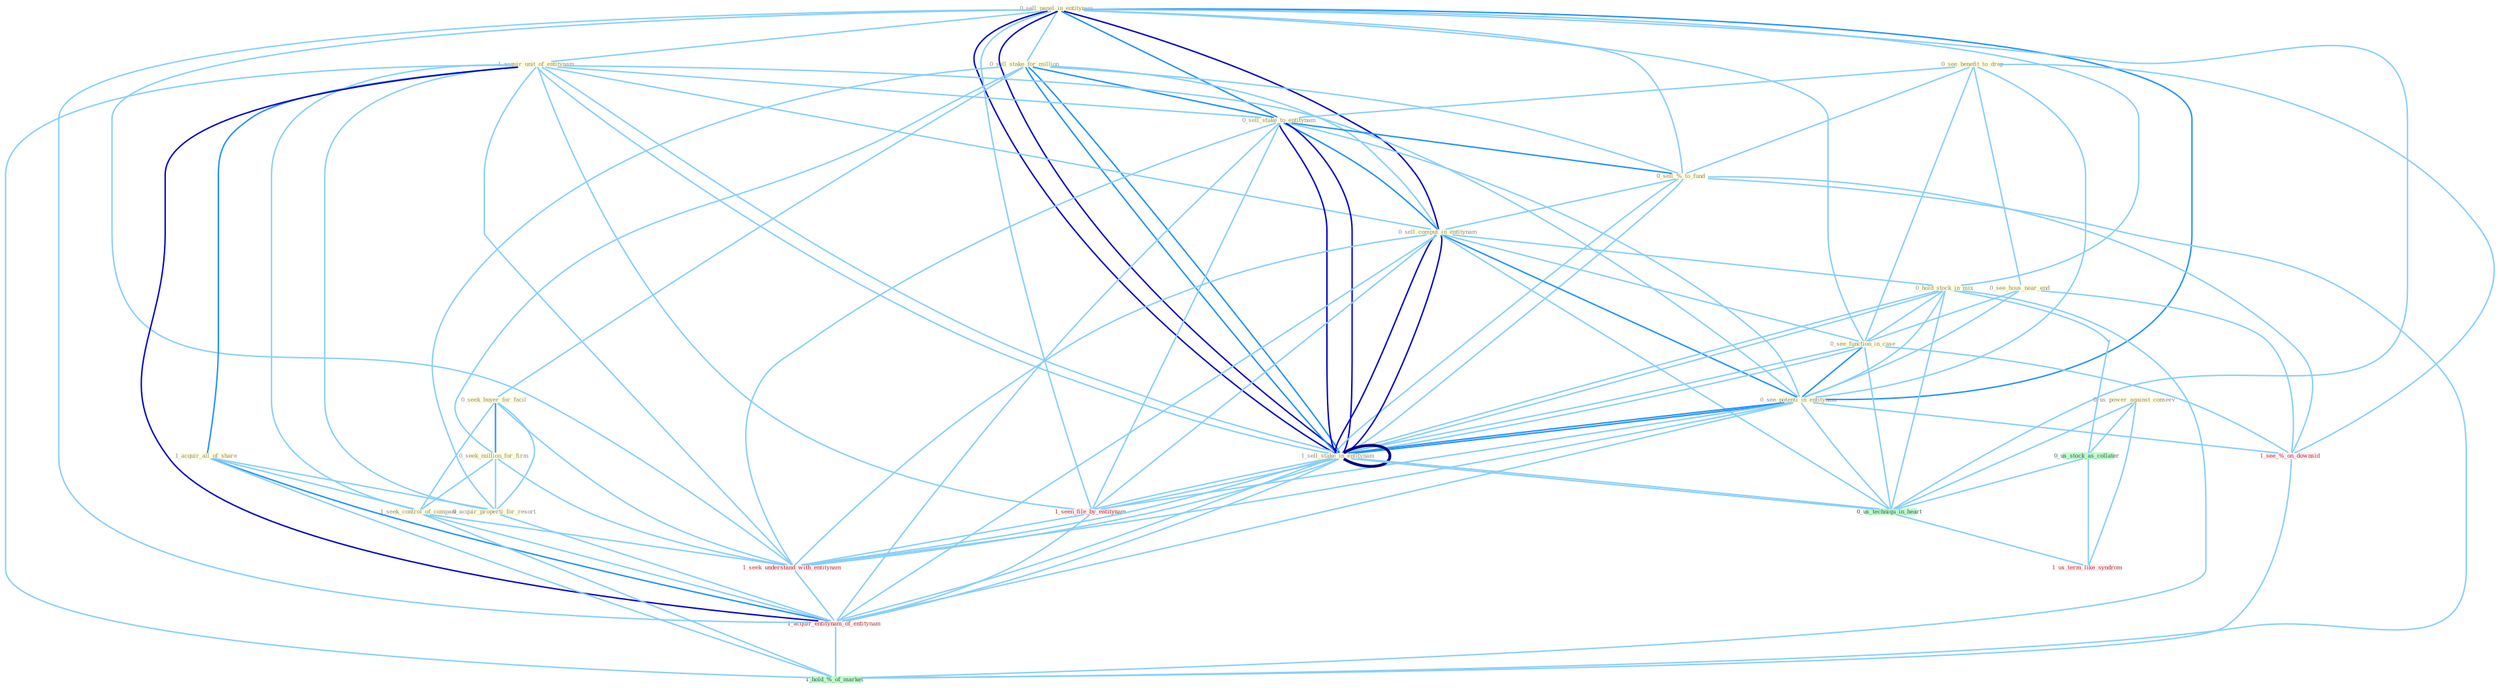 Graph G{ 
    node
    [shape=polygon,style=filled,width=.5,height=.06,color="#BDFCC9",fixedsize=true,fontsize=4,
    fontcolor="#2f4f4f"];
    {node
    [color="#ffffe0", fontcolor="#8b7d6b"] "0_sell_panel_in_entitynam " "0_sell_stake_for_million " "0_see_benefit_to_drop " "0_seek_buyer_for_facil " "1_acquir_unit_of_entitynam " "0_sell_stake_to_entitynam " "0_sell_%_to_fund " "0_see_hous_near_end " "0_sell_comput_in_entitynam " "0_hold_stock_in_mix " "0_us_power_against_conserv " "0_see_function_in_case " "1_acquir_all_of_share " "0_see_potenti_in_entitynam " "1_sell_stake_in_entitynam " "0_seek_million_for_firm " "1_sell_stake_in_entitynam " "1_seek_control_of_compani " "0_acquir_properti_for_resort "}
{node [color="#fff0f5", fontcolor="#b22222"] "1_seen_file_by_entitynam " "1_seek_understand_with_entitynam " "1_acquir_entitynam_of_entitynam " "1_see_%_on_downsid " "1_us_term_like_syndrom "}
edge [color="#B0E2FF"];

	"0_sell_panel_in_entitynam " -- "0_sell_stake_for_million " [w="1", color="#87cefa" ];
	"0_sell_panel_in_entitynam " -- "1_acquir_unit_of_entitynam " [w="1", color="#87cefa" ];
	"0_sell_panel_in_entitynam " -- "0_sell_stake_to_entitynam " [w="2", color="#1e90ff" , len=0.8];
	"0_sell_panel_in_entitynam " -- "0_sell_%_to_fund " [w="1", color="#87cefa" ];
	"0_sell_panel_in_entitynam " -- "0_sell_comput_in_entitynam " [w="3", color="#0000cd" , len=0.6];
	"0_sell_panel_in_entitynam " -- "0_hold_stock_in_mix " [w="1", color="#87cefa" ];
	"0_sell_panel_in_entitynam " -- "0_see_function_in_case " [w="1", color="#87cefa" ];
	"0_sell_panel_in_entitynam " -- "0_see_potenti_in_entitynam " [w="2", color="#1e90ff" , len=0.8];
	"0_sell_panel_in_entitynam " -- "1_sell_stake_in_entitynam " [w="3", color="#0000cd" , len=0.6];
	"0_sell_panel_in_entitynam " -- "1_sell_stake_in_entitynam " [w="3", color="#0000cd" , len=0.6];
	"0_sell_panel_in_entitynam " -- "1_seen_file_by_entitynam " [w="1", color="#87cefa" ];
	"0_sell_panel_in_entitynam " -- "1_seek_understand_with_entitynam " [w="1", color="#87cefa" ];
	"0_sell_panel_in_entitynam " -- "1_acquir_entitynam_of_entitynam " [w="1", color="#87cefa" ];
	"0_sell_panel_in_entitynam " -- "0_us_techniqu_in_heart " [w="1", color="#87cefa" ];
	"0_sell_stake_for_million " -- "0_seek_buyer_for_facil " [w="1", color="#87cefa" ];
	"0_sell_stake_for_million " -- "0_sell_stake_to_entitynam " [w="2", color="#1e90ff" , len=0.8];
	"0_sell_stake_for_million " -- "0_sell_%_to_fund " [w="1", color="#87cefa" ];
	"0_sell_stake_for_million " -- "0_sell_comput_in_entitynam " [w="1", color="#87cefa" ];
	"0_sell_stake_for_million " -- "1_sell_stake_in_entitynam " [w="2", color="#1e90ff" , len=0.8];
	"0_sell_stake_for_million " -- "0_seek_million_for_firm " [w="1", color="#87cefa" ];
	"0_sell_stake_for_million " -- "1_sell_stake_in_entitynam " [w="2", color="#1e90ff" , len=0.8];
	"0_sell_stake_for_million " -- "0_acquir_properti_for_resort " [w="1", color="#87cefa" ];
	"0_see_benefit_to_drop " -- "0_sell_stake_to_entitynam " [w="1", color="#87cefa" ];
	"0_see_benefit_to_drop " -- "0_sell_%_to_fund " [w="1", color="#87cefa" ];
	"0_see_benefit_to_drop " -- "0_see_hous_near_end " [w="1", color="#87cefa" ];
	"0_see_benefit_to_drop " -- "0_see_function_in_case " [w="1", color="#87cefa" ];
	"0_see_benefit_to_drop " -- "0_see_potenti_in_entitynam " [w="1", color="#87cefa" ];
	"0_see_benefit_to_drop " -- "1_see_%_on_downsid " [w="1", color="#87cefa" ];
	"0_seek_buyer_for_facil " -- "0_seek_million_for_firm " [w="2", color="#1e90ff" , len=0.8];
	"0_seek_buyer_for_facil " -- "1_seek_control_of_compani " [w="1", color="#87cefa" ];
	"0_seek_buyer_for_facil " -- "0_acquir_properti_for_resort " [w="1", color="#87cefa" ];
	"0_seek_buyer_for_facil " -- "1_seek_understand_with_entitynam " [w="1", color="#87cefa" ];
	"1_acquir_unit_of_entitynam " -- "0_sell_stake_to_entitynam " [w="1", color="#87cefa" ];
	"1_acquir_unit_of_entitynam " -- "0_sell_comput_in_entitynam " [w="1", color="#87cefa" ];
	"1_acquir_unit_of_entitynam " -- "1_acquir_all_of_share " [w="2", color="#1e90ff" , len=0.8];
	"1_acquir_unit_of_entitynam " -- "0_see_potenti_in_entitynam " [w="1", color="#87cefa" ];
	"1_acquir_unit_of_entitynam " -- "1_sell_stake_in_entitynam " [w="1", color="#87cefa" ];
	"1_acquir_unit_of_entitynam " -- "1_sell_stake_in_entitynam " [w="1", color="#87cefa" ];
	"1_acquir_unit_of_entitynam " -- "1_seek_control_of_compani " [w="1", color="#87cefa" ];
	"1_acquir_unit_of_entitynam " -- "0_acquir_properti_for_resort " [w="1", color="#87cefa" ];
	"1_acquir_unit_of_entitynam " -- "1_seen_file_by_entitynam " [w="1", color="#87cefa" ];
	"1_acquir_unit_of_entitynam " -- "1_seek_understand_with_entitynam " [w="1", color="#87cefa" ];
	"1_acquir_unit_of_entitynam " -- "1_acquir_entitynam_of_entitynam " [w="3", color="#0000cd" , len=0.6];
	"1_acquir_unit_of_entitynam " -- "1_hold_%_of_market " [w="1", color="#87cefa" ];
	"0_sell_stake_to_entitynam " -- "0_sell_%_to_fund " [w="2", color="#1e90ff" , len=0.8];
	"0_sell_stake_to_entitynam " -- "0_sell_comput_in_entitynam " [w="2", color="#1e90ff" , len=0.8];
	"0_sell_stake_to_entitynam " -- "0_see_potenti_in_entitynam " [w="1", color="#87cefa" ];
	"0_sell_stake_to_entitynam " -- "1_sell_stake_in_entitynam " [w="3", color="#0000cd" , len=0.6];
	"0_sell_stake_to_entitynam " -- "1_sell_stake_in_entitynam " [w="3", color="#0000cd" , len=0.6];
	"0_sell_stake_to_entitynam " -- "1_seen_file_by_entitynam " [w="1", color="#87cefa" ];
	"0_sell_stake_to_entitynam " -- "1_seek_understand_with_entitynam " [w="1", color="#87cefa" ];
	"0_sell_stake_to_entitynam " -- "1_acquir_entitynam_of_entitynam " [w="1", color="#87cefa" ];
	"0_sell_%_to_fund " -- "0_sell_comput_in_entitynam " [w="1", color="#87cefa" ];
	"0_sell_%_to_fund " -- "1_sell_stake_in_entitynam " [w="1", color="#87cefa" ];
	"0_sell_%_to_fund " -- "1_sell_stake_in_entitynam " [w="1", color="#87cefa" ];
	"0_sell_%_to_fund " -- "1_see_%_on_downsid " [w="1", color="#87cefa" ];
	"0_sell_%_to_fund " -- "1_hold_%_of_market " [w="1", color="#87cefa" ];
	"0_see_hous_near_end " -- "0_see_function_in_case " [w="1", color="#87cefa" ];
	"0_see_hous_near_end " -- "0_see_potenti_in_entitynam " [w="1", color="#87cefa" ];
	"0_see_hous_near_end " -- "1_see_%_on_downsid " [w="1", color="#87cefa" ];
	"0_sell_comput_in_entitynam " -- "0_hold_stock_in_mix " [w="1", color="#87cefa" ];
	"0_sell_comput_in_entitynam " -- "0_see_function_in_case " [w="1", color="#87cefa" ];
	"0_sell_comput_in_entitynam " -- "0_see_potenti_in_entitynam " [w="2", color="#1e90ff" , len=0.8];
	"0_sell_comput_in_entitynam " -- "1_sell_stake_in_entitynam " [w="3", color="#0000cd" , len=0.6];
	"0_sell_comput_in_entitynam " -- "1_sell_stake_in_entitynam " [w="3", color="#0000cd" , len=0.6];
	"0_sell_comput_in_entitynam " -- "1_seen_file_by_entitynam " [w="1", color="#87cefa" ];
	"0_sell_comput_in_entitynam " -- "1_seek_understand_with_entitynam " [w="1", color="#87cefa" ];
	"0_sell_comput_in_entitynam " -- "1_acquir_entitynam_of_entitynam " [w="1", color="#87cefa" ];
	"0_sell_comput_in_entitynam " -- "0_us_techniqu_in_heart " [w="1", color="#87cefa" ];
	"0_hold_stock_in_mix " -- "0_see_function_in_case " [w="1", color="#87cefa" ];
	"0_hold_stock_in_mix " -- "0_see_potenti_in_entitynam " [w="1", color="#87cefa" ];
	"0_hold_stock_in_mix " -- "1_sell_stake_in_entitynam " [w="1", color="#87cefa" ];
	"0_hold_stock_in_mix " -- "1_sell_stake_in_entitynam " [w="1", color="#87cefa" ];
	"0_hold_stock_in_mix " -- "0_us_stock_as_collater " [w="1", color="#87cefa" ];
	"0_hold_stock_in_mix " -- "0_us_techniqu_in_heart " [w="1", color="#87cefa" ];
	"0_hold_stock_in_mix " -- "1_hold_%_of_market " [w="1", color="#87cefa" ];
	"0_us_power_against_conserv " -- "0_us_stock_as_collater " [w="1", color="#87cefa" ];
	"0_us_power_against_conserv " -- "0_us_techniqu_in_heart " [w="1", color="#87cefa" ];
	"0_us_power_against_conserv " -- "1_us_term_like_syndrom " [w="1", color="#87cefa" ];
	"0_see_function_in_case " -- "0_see_potenti_in_entitynam " [w="2", color="#1e90ff" , len=0.8];
	"0_see_function_in_case " -- "1_sell_stake_in_entitynam " [w="1", color="#87cefa" ];
	"0_see_function_in_case " -- "1_sell_stake_in_entitynam " [w="1", color="#87cefa" ];
	"0_see_function_in_case " -- "0_us_techniqu_in_heart " [w="1", color="#87cefa" ];
	"0_see_function_in_case " -- "1_see_%_on_downsid " [w="1", color="#87cefa" ];
	"1_acquir_all_of_share " -- "1_seek_control_of_compani " [w="1", color="#87cefa" ];
	"1_acquir_all_of_share " -- "0_acquir_properti_for_resort " [w="1", color="#87cefa" ];
	"1_acquir_all_of_share " -- "1_acquir_entitynam_of_entitynam " [w="2", color="#1e90ff" , len=0.8];
	"1_acquir_all_of_share " -- "1_hold_%_of_market " [w="1", color="#87cefa" ];
	"0_see_potenti_in_entitynam " -- "1_sell_stake_in_entitynam " [w="2", color="#1e90ff" , len=0.8];
	"0_see_potenti_in_entitynam " -- "1_sell_stake_in_entitynam " [w="2", color="#1e90ff" , len=0.8];
	"0_see_potenti_in_entitynam " -- "1_seen_file_by_entitynam " [w="1", color="#87cefa" ];
	"0_see_potenti_in_entitynam " -- "1_seek_understand_with_entitynam " [w="1", color="#87cefa" ];
	"0_see_potenti_in_entitynam " -- "1_acquir_entitynam_of_entitynam " [w="1", color="#87cefa" ];
	"0_see_potenti_in_entitynam " -- "0_us_techniqu_in_heart " [w="1", color="#87cefa" ];
	"0_see_potenti_in_entitynam " -- "1_see_%_on_downsid " [w="1", color="#87cefa" ];
	"1_sell_stake_in_entitynam " -- "1_sell_stake_in_entitynam " [w="4", style=bold, color="#000080", len=0.4];
	"1_sell_stake_in_entitynam " -- "1_seen_file_by_entitynam " [w="1", color="#87cefa" ];
	"1_sell_stake_in_entitynam " -- "1_seek_understand_with_entitynam " [w="1", color="#87cefa" ];
	"1_sell_stake_in_entitynam " -- "1_acquir_entitynam_of_entitynam " [w="1", color="#87cefa" ];
	"1_sell_stake_in_entitynam " -- "0_us_techniqu_in_heart " [w="1", color="#87cefa" ];
	"0_seek_million_for_firm " -- "1_seek_control_of_compani " [w="1", color="#87cefa" ];
	"0_seek_million_for_firm " -- "0_acquir_properti_for_resort " [w="1", color="#87cefa" ];
	"0_seek_million_for_firm " -- "1_seek_understand_with_entitynam " [w="1", color="#87cefa" ];
	"1_sell_stake_in_entitynam " -- "1_seen_file_by_entitynam " [w="1", color="#87cefa" ];
	"1_sell_stake_in_entitynam " -- "1_seek_understand_with_entitynam " [w="1", color="#87cefa" ];
	"1_sell_stake_in_entitynam " -- "1_acquir_entitynam_of_entitynam " [w="1", color="#87cefa" ];
	"1_sell_stake_in_entitynam " -- "0_us_techniqu_in_heart " [w="1", color="#87cefa" ];
	"1_seek_control_of_compani " -- "1_seek_understand_with_entitynam " [w="1", color="#87cefa" ];
	"1_seek_control_of_compani " -- "1_acquir_entitynam_of_entitynam " [w="1", color="#87cefa" ];
	"1_seek_control_of_compani " -- "1_hold_%_of_market " [w="1", color="#87cefa" ];
	"0_acquir_properti_for_resort " -- "1_acquir_entitynam_of_entitynam " [w="1", color="#87cefa" ];
	"1_seen_file_by_entitynam " -- "1_seek_understand_with_entitynam " [w="1", color="#87cefa" ];
	"1_seen_file_by_entitynam " -- "1_acquir_entitynam_of_entitynam " [w="1", color="#87cefa" ];
	"0_us_stock_as_collater " -- "0_us_techniqu_in_heart " [w="1", color="#87cefa" ];
	"0_us_stock_as_collater " -- "1_us_term_like_syndrom " [w="1", color="#87cefa" ];
	"1_seek_understand_with_entitynam " -- "1_acquir_entitynam_of_entitynam " [w="1", color="#87cefa" ];
	"1_acquir_entitynam_of_entitynam " -- "1_hold_%_of_market " [w="1", color="#87cefa" ];
	"0_us_techniqu_in_heart " -- "1_us_term_like_syndrom " [w="1", color="#87cefa" ];
	"1_see_%_on_downsid " -- "1_hold_%_of_market " [w="1", color="#87cefa" ];
}